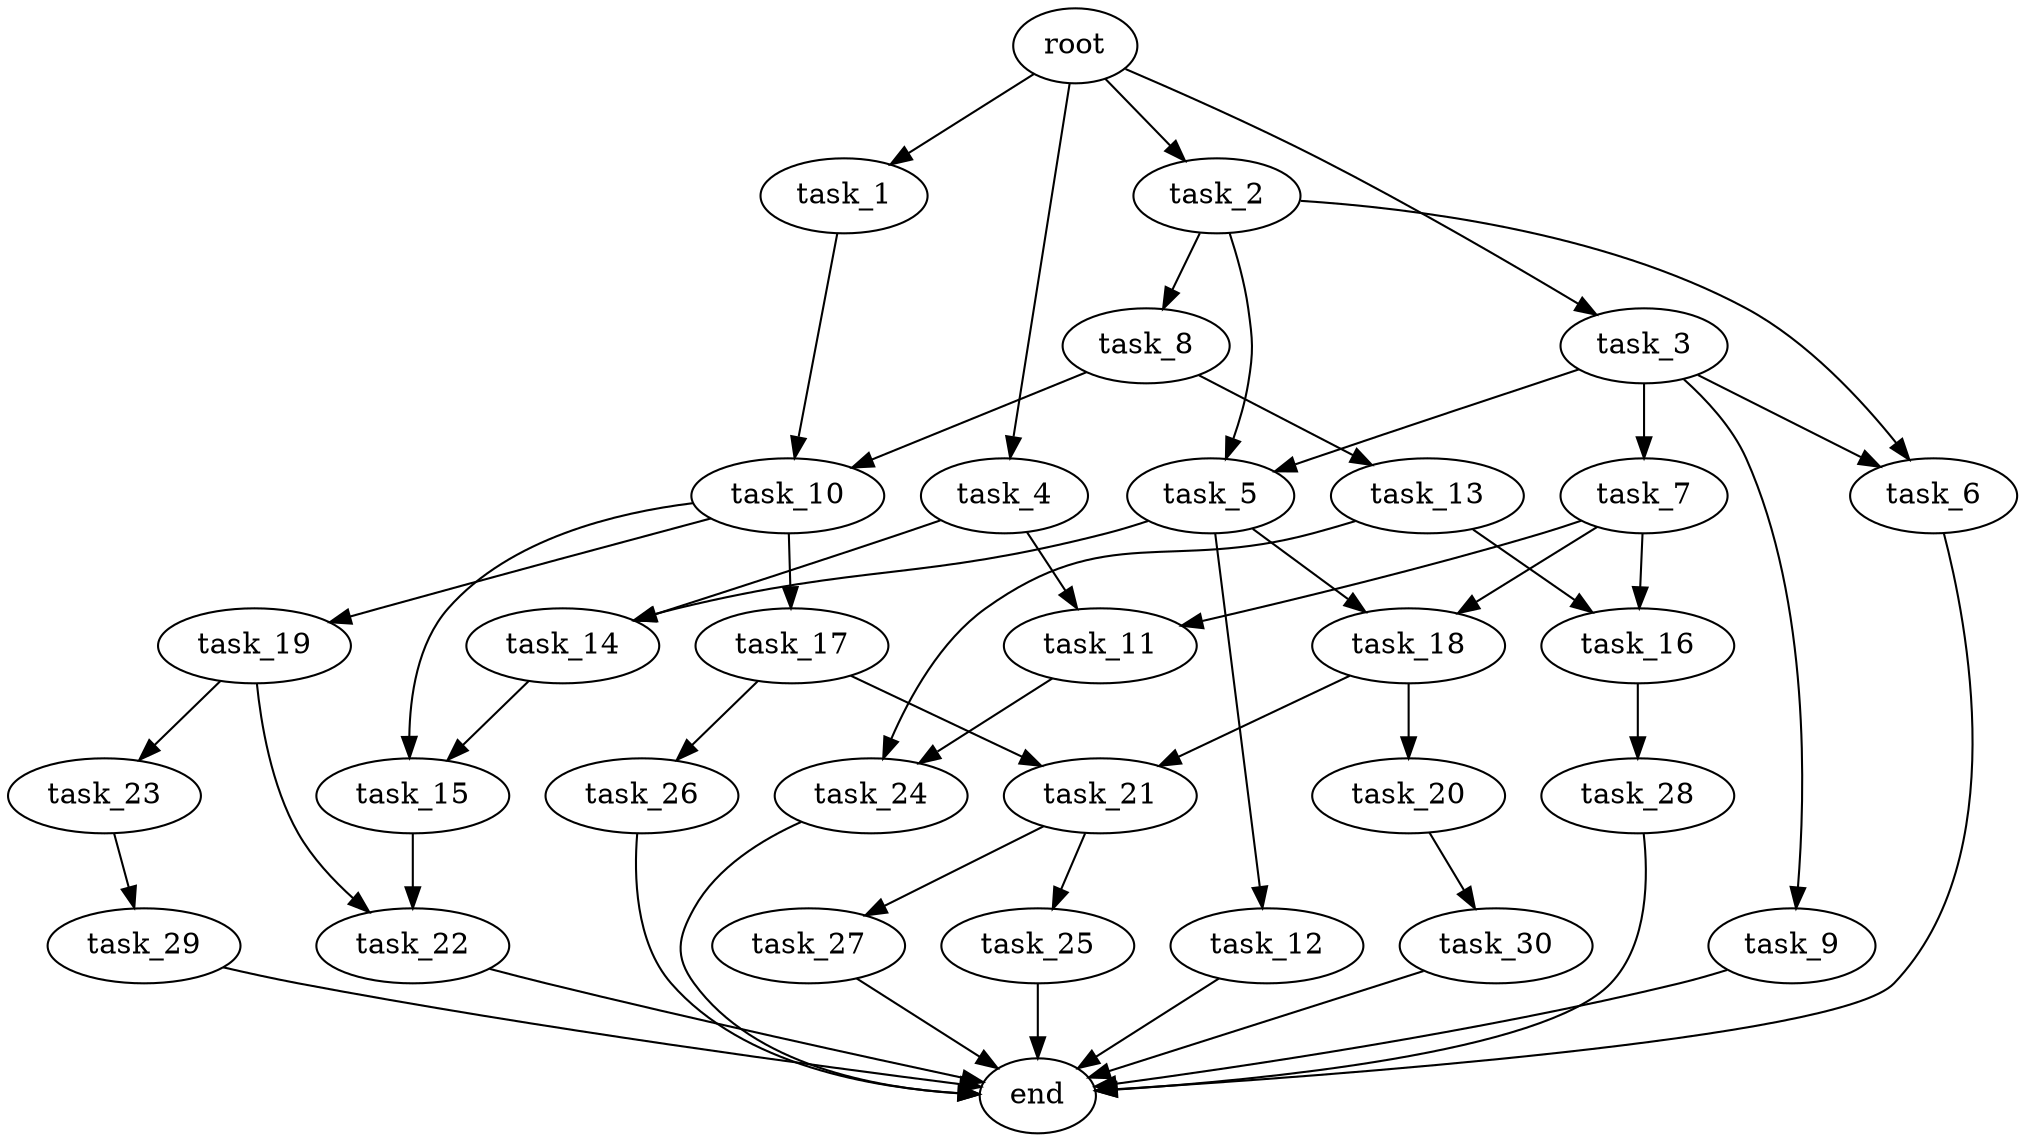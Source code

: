 digraph G {
  root [size="0.000000e+00"];
  task_1 [size="3.702759e+09"];
  task_2 [size="5.549559e+09"];
  task_3 [size="2.538523e+09"];
  task_4 [size="3.067224e+09"];
  task_5 [size="3.444219e+09"];
  task_6 [size="7.055241e+09"];
  task_7 [size="7.358089e+09"];
  task_8 [size="8.550134e+09"];
  task_9 [size="6.593169e+09"];
  task_10 [size="7.478394e+09"];
  task_11 [size="4.466502e+09"];
  task_12 [size="6.993415e+09"];
  task_13 [size="1.618789e+09"];
  task_14 [size="2.145367e+09"];
  task_15 [size="4.006209e+09"];
  task_16 [size="3.385040e+09"];
  task_17 [size="5.506212e+09"];
  task_18 [size="6.970877e+09"];
  task_19 [size="7.068193e+09"];
  task_20 [size="1.608219e+09"];
  task_21 [size="9.645738e+09"];
  task_22 [size="5.390104e+07"];
  task_23 [size="9.117948e+08"];
  task_24 [size="1.454139e+09"];
  task_25 [size="9.258692e+09"];
  task_26 [size="4.354339e+09"];
  task_27 [size="6.417405e+08"];
  task_28 [size="2.218481e+09"];
  task_29 [size="8.013173e+08"];
  task_30 [size="3.785156e+08"];
  end [size="0.000000e+00"];

  root -> task_1 [size="1.000000e-12"];
  root -> task_2 [size="1.000000e-12"];
  root -> task_3 [size="1.000000e-12"];
  root -> task_4 [size="1.000000e-12"];
  task_1 -> task_10 [size="3.739197e+08"];
  task_2 -> task_5 [size="1.722109e+08"];
  task_2 -> task_6 [size="3.527620e+08"];
  task_2 -> task_8 [size="8.550134e+08"];
  task_3 -> task_5 [size="1.722109e+08"];
  task_3 -> task_6 [size="3.527620e+08"];
  task_3 -> task_7 [size="7.358089e+08"];
  task_3 -> task_9 [size="6.593169e+08"];
  task_4 -> task_11 [size="2.233251e+08"];
  task_4 -> task_14 [size="1.072683e+08"];
  task_5 -> task_12 [size="6.993415e+08"];
  task_5 -> task_14 [size="1.072683e+08"];
  task_5 -> task_18 [size="3.485439e+08"];
  task_6 -> end [size="1.000000e-12"];
  task_7 -> task_11 [size="2.233251e+08"];
  task_7 -> task_16 [size="1.692520e+08"];
  task_7 -> task_18 [size="3.485439e+08"];
  task_8 -> task_10 [size="3.739197e+08"];
  task_8 -> task_13 [size="1.618789e+08"];
  task_9 -> end [size="1.000000e-12"];
  task_10 -> task_15 [size="2.003104e+08"];
  task_10 -> task_17 [size="5.506212e+08"];
  task_10 -> task_19 [size="7.068193e+08"];
  task_11 -> task_24 [size="7.270695e+07"];
  task_12 -> end [size="1.000000e-12"];
  task_13 -> task_16 [size="1.692520e+08"];
  task_13 -> task_24 [size="7.270695e+07"];
  task_14 -> task_15 [size="2.003104e+08"];
  task_15 -> task_22 [size="2.695052e+06"];
  task_16 -> task_28 [size="2.218481e+08"];
  task_17 -> task_21 [size="4.822869e+08"];
  task_17 -> task_26 [size="4.354339e+08"];
  task_18 -> task_20 [size="1.608219e+08"];
  task_18 -> task_21 [size="4.822869e+08"];
  task_19 -> task_22 [size="2.695052e+06"];
  task_19 -> task_23 [size="9.117948e+07"];
  task_20 -> task_30 [size="3.785156e+07"];
  task_21 -> task_25 [size="9.258692e+08"];
  task_21 -> task_27 [size="6.417405e+07"];
  task_22 -> end [size="1.000000e-12"];
  task_23 -> task_29 [size="8.013173e+07"];
  task_24 -> end [size="1.000000e-12"];
  task_25 -> end [size="1.000000e-12"];
  task_26 -> end [size="1.000000e-12"];
  task_27 -> end [size="1.000000e-12"];
  task_28 -> end [size="1.000000e-12"];
  task_29 -> end [size="1.000000e-12"];
  task_30 -> end [size="1.000000e-12"];
}
